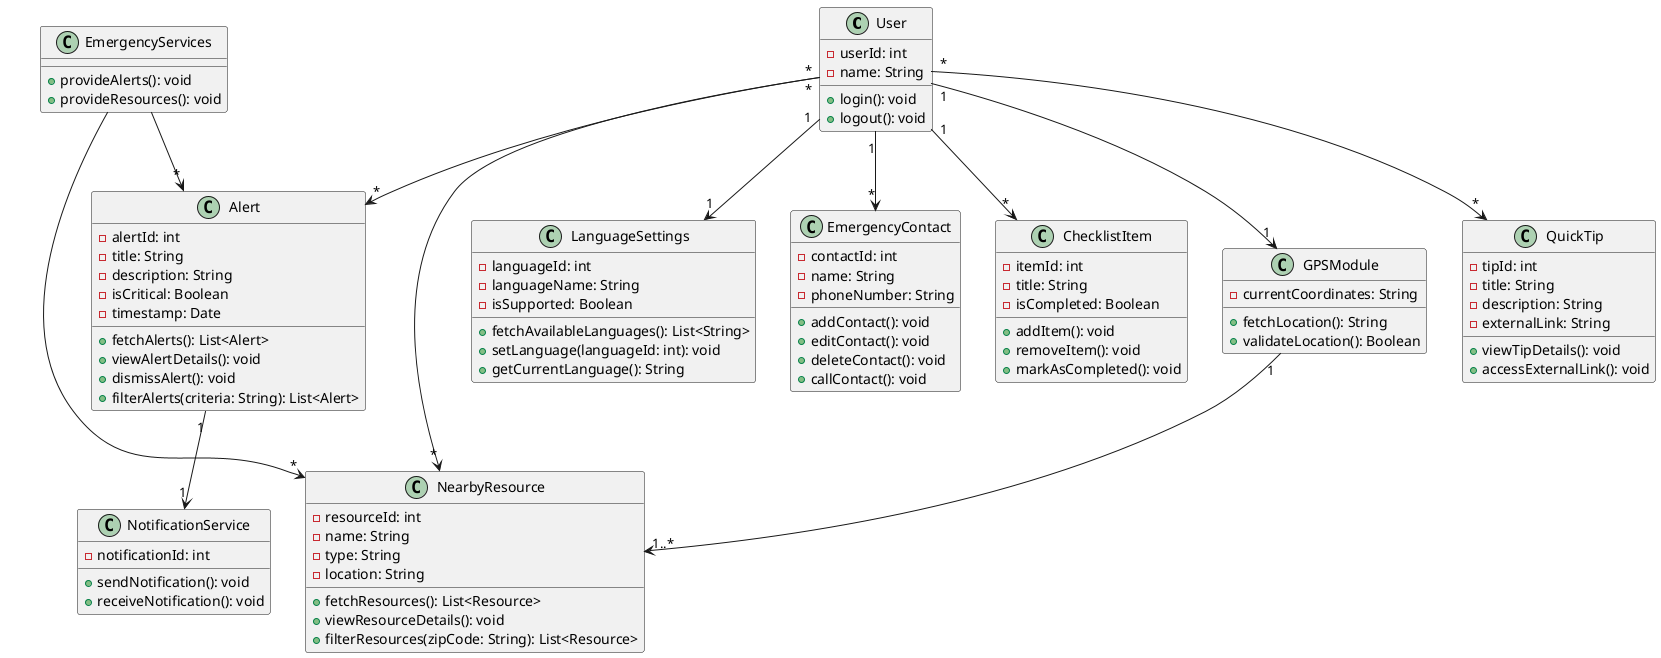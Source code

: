 @startuml
class User {
    - userId: int
    - name: String
    + login(): void
    + logout(): void
}
class EmergencyContact {
    - contactId: int
    - name: String
    - phoneNumber: String
    + addContact(): void
    + editContact(): void
    + deleteContact(): void
    + callContact(): void
}
class Alert {
    - alertId: int
    - title: String
    - description: String
    - isCritical: Boolean
    - timestamp: Date
    + fetchAlerts(): List<Alert>
    + viewAlertDetails(): void
    + dismissAlert(): void
    + filterAlerts(criteria: String): List<Alert>
}
class NearbyResource {
    - resourceId: int
    - name: String
    - type: String
    - location: String
    + fetchResources(): List<Resource>
    + viewResourceDetails(): void
    + filterResources(zipCode: String): List<Resource>
}

' ChecklistItem Class
class ChecklistItem {
    - itemId: int
    - title: String
    - isCompleted: Boolean
    + addItem(): void
    + removeItem(): void
    + markAsCompleted(): void
}

' QuickTip Class
class QuickTip {
    - tipId: int
    - title: String
    - description: String
    - externalLink: String
    + viewTipDetails(): void
    + accessExternalLink(): void
}

' LanguageSettings Class
class LanguageSettings {
    - languageId: int
    - languageName: String
    - isSupported: Boolean
    + fetchAvailableLanguages(): List<String>
    + setLanguage(languageId: int): void
    + getCurrentLanguage(): String
}

' Supporting Classes
class GPSModule {
    - currentCoordinates: String
    + fetchLocation(): String
    + validateLocation(): Boolean
}

class NotificationService {
    - notificationId: int
    + sendNotification(): void
    + receiveNotification(): void
}

class EmergencyServices {
    + provideAlerts(): void
    + provideResources(): void
}

' Relationships
User "1" --> "*" EmergencyContact
User "*" --> "*" Alert
User "*" --> "*" NearbyResource
User "1" --> "*" ChecklistItem
User "*" --> "*" QuickTip
User "1" --> "1" LanguageSettings
User "1" --> "1" GPSModule

EmergencyServices --> "*" Alert
EmergencyServices --> "*" NearbyResource
Alert "1" --> "1" NotificationService
GPSModule "1" --> "1..*" NearbyResource
@enduml